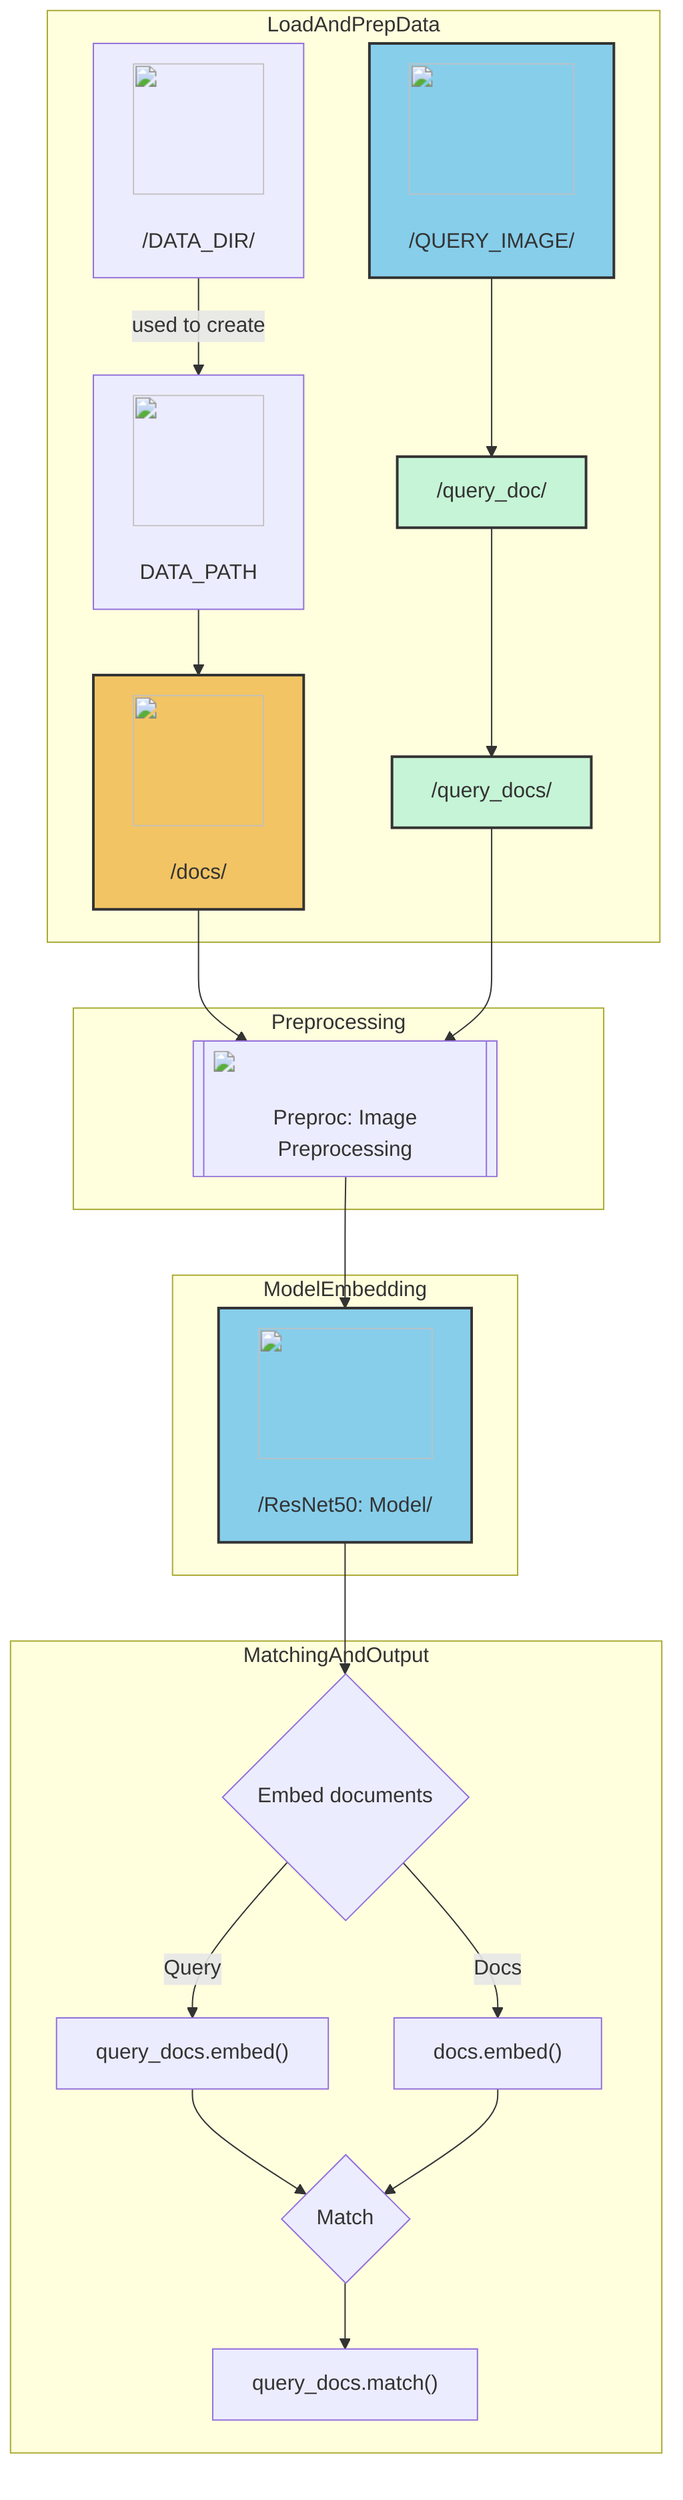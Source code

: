 flowchart TD
    subgraph LoadAndPrepData
        A["<img src='path/to/image.svg' width=100 height=100/> <br/> /DATA_DIR/"] -->|used to create| B["<img src='path/to/file.svg' width=100 height=100/> <br/> DATA_PATH"]
        B --> C["<img src='path/to/table.svg' width=100 height=100/> <br/> /docs/"]:::docsInfo
        D["<img src='path/to/image.svg' width=100 height=100/> <br/> /QUERY_IMAGE/"]:::queryImageInfo --> E["/query_doc/"]:::queryDocInfo --> F["/query_docs/"]:::queryDocsInfo
    end

    subgraph Preprocessing
        C --> G[[<img src='path/to/boxplot_template.svg'/> <br/> Preproc: Image Preprocessing]]
        F --> G
    end

    subgraph ModelEmbedding
        G --> H["<img src='path/to/brain.svg' width=100 height=100/> <br/> /ResNet50: Model/"]:::modelInfo
    end

    subgraph MatchingAndOutput
        H --> I{Embed documents}
        I -->|Query| J["query_docs.embed()"]
        I -->|Docs| K["docs.embed()"]
        J --> L{Match}
        K --> L
        L --> M["query_docs.match()"]
    end

    classDef docsInfo fill:#F2C464,stroke:#333,stroke-width:2px;
    classDef queryImageInfo fill:#87CEEB,stroke:#333,stroke-width:2px;
    classDef queryDocInfo fill:#C6F4D6,stroke:#333,stroke-width:2px;
    classDef queryDocsInfo fill:#C6F4D6,stroke:#333,stroke-width:2px;
    classDef modelInfo fill:#87CEEB,stroke:#333,stroke-width:2px;

    %% Explanation
    %% A: Root directory for images
    %% B: Path constructed using DATA_DIR
    %% C: DocumentArray with images loaded
    %% D: Query image file path
    %% E: Document for the query image
    %% F: DocumentArray containing the query document
    %% G: Image preprocessing function
    %% H: ResNet50 model for embedding
    %% I: Creating embeddings for documents
    %% L: Matching query document with the dataset
    %% M: Matching result output
